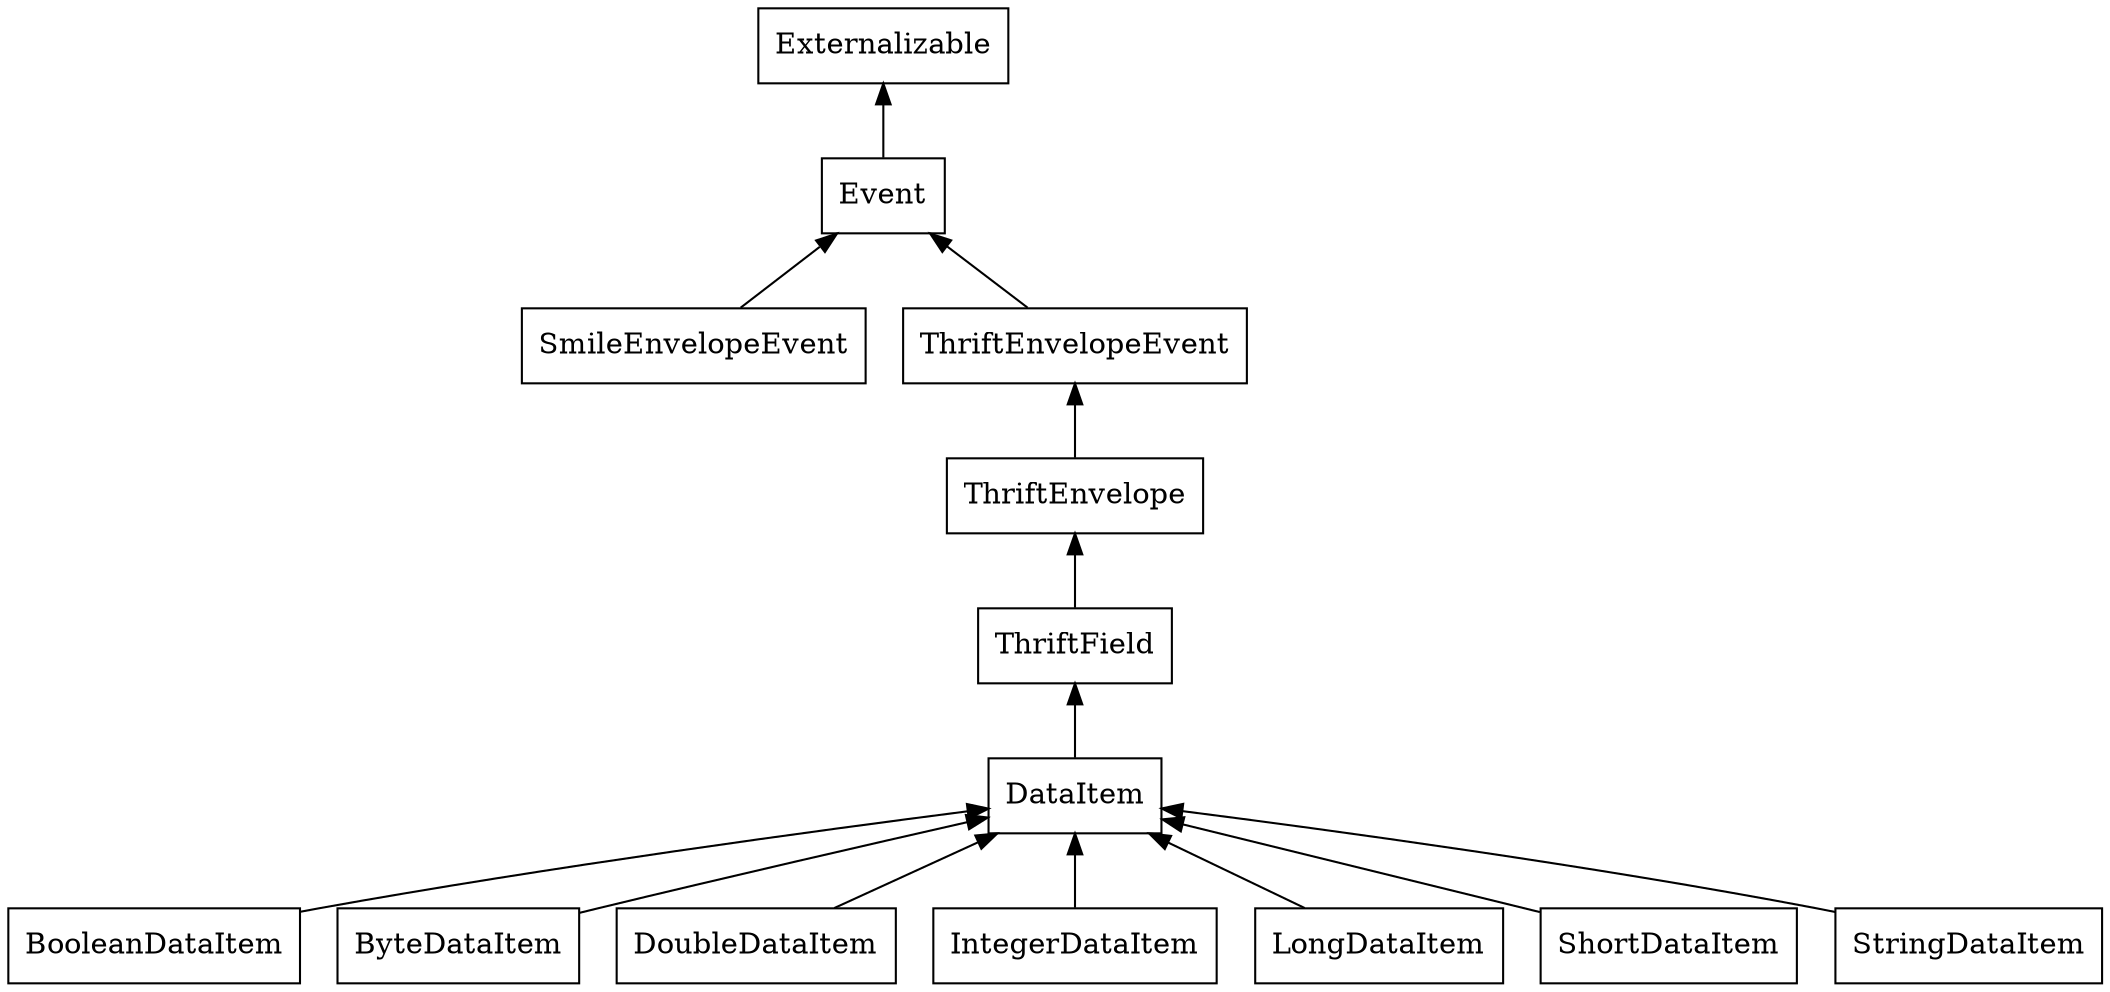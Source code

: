digraph G {
    rankdir = BT
    node [shape = "box"]

    subgraph Event {
        SmileEnvelopeEvent -> Event -> Externalizable
        DataItem -> ThriftField -> ThriftEnvelope -> ThriftEnvelopeEvent -> Event

        BooleanDataItem -> DataItem
        ByteDataItem -> DataItem
        DoubleDataItem -> DataItem
        IntegerDataItem -> DataItem
        LongDataItem -> DataItem
        ShortDataItem -> DataItem
        StringDataItem -> DataItem
    }
}
